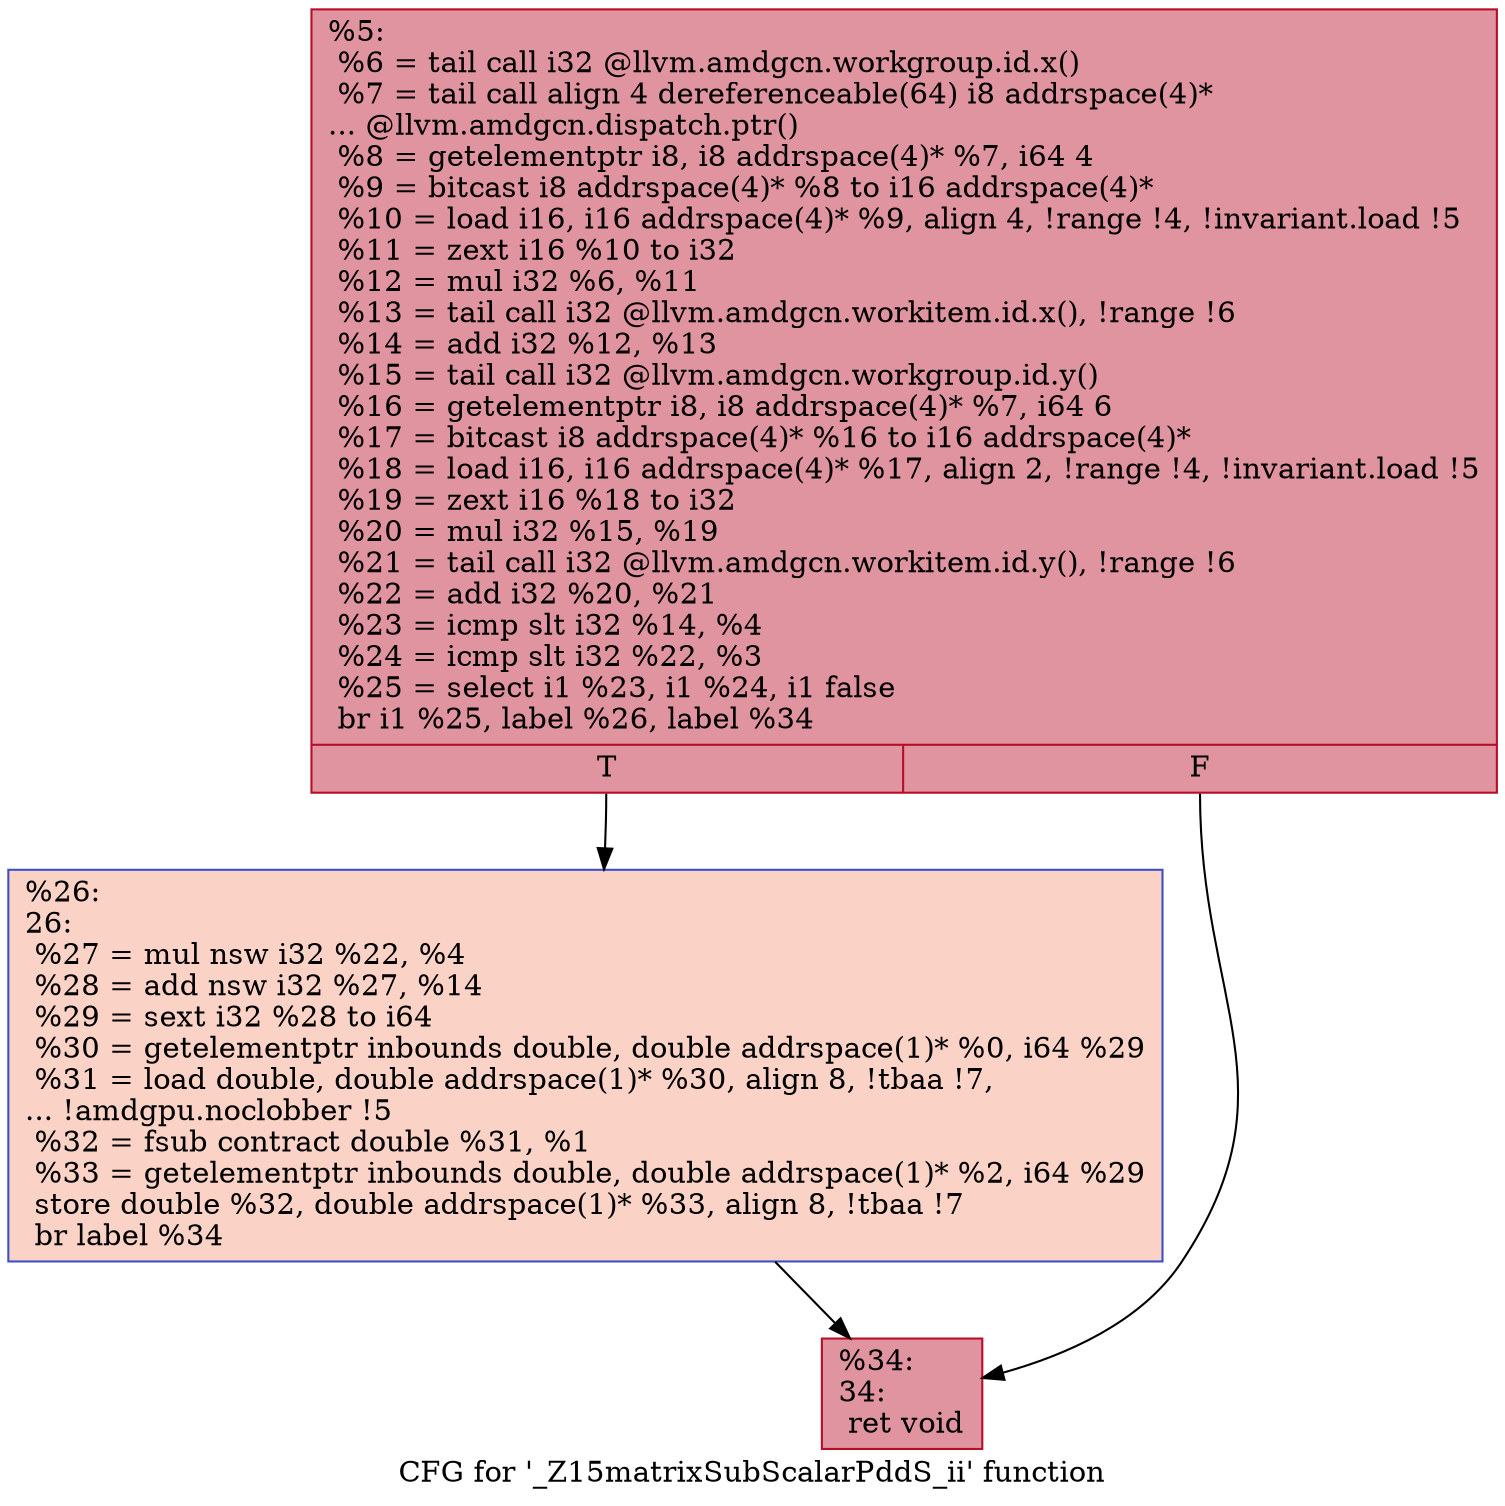 digraph "CFG for '_Z15matrixSubScalarPddS_ii' function" {
	label="CFG for '_Z15matrixSubScalarPddS_ii' function";

	Node0x5ad9400 [shape=record,color="#b70d28ff", style=filled, fillcolor="#b70d2870",label="{%5:\l  %6 = tail call i32 @llvm.amdgcn.workgroup.id.x()\l  %7 = tail call align 4 dereferenceable(64) i8 addrspace(4)*\l... @llvm.amdgcn.dispatch.ptr()\l  %8 = getelementptr i8, i8 addrspace(4)* %7, i64 4\l  %9 = bitcast i8 addrspace(4)* %8 to i16 addrspace(4)*\l  %10 = load i16, i16 addrspace(4)* %9, align 4, !range !4, !invariant.load !5\l  %11 = zext i16 %10 to i32\l  %12 = mul i32 %6, %11\l  %13 = tail call i32 @llvm.amdgcn.workitem.id.x(), !range !6\l  %14 = add i32 %12, %13\l  %15 = tail call i32 @llvm.amdgcn.workgroup.id.y()\l  %16 = getelementptr i8, i8 addrspace(4)* %7, i64 6\l  %17 = bitcast i8 addrspace(4)* %16 to i16 addrspace(4)*\l  %18 = load i16, i16 addrspace(4)* %17, align 2, !range !4, !invariant.load !5\l  %19 = zext i16 %18 to i32\l  %20 = mul i32 %15, %19\l  %21 = tail call i32 @llvm.amdgcn.workitem.id.y(), !range !6\l  %22 = add i32 %20, %21\l  %23 = icmp slt i32 %14, %4\l  %24 = icmp slt i32 %22, %3\l  %25 = select i1 %23, i1 %24, i1 false\l  br i1 %25, label %26, label %34\l|{<s0>T|<s1>F}}"];
	Node0x5ad9400:s0 -> Node0x5adce70;
	Node0x5ad9400:s1 -> Node0x5adcf00;
	Node0x5adce70 [shape=record,color="#3d50c3ff", style=filled, fillcolor="#f59c7d70",label="{%26:\l26:                                               \l  %27 = mul nsw i32 %22, %4\l  %28 = add nsw i32 %27, %14\l  %29 = sext i32 %28 to i64\l  %30 = getelementptr inbounds double, double addrspace(1)* %0, i64 %29\l  %31 = load double, double addrspace(1)* %30, align 8, !tbaa !7,\l... !amdgpu.noclobber !5\l  %32 = fsub contract double %31, %1\l  %33 = getelementptr inbounds double, double addrspace(1)* %2, i64 %29\l  store double %32, double addrspace(1)* %33, align 8, !tbaa !7\l  br label %34\l}"];
	Node0x5adce70 -> Node0x5adcf00;
	Node0x5adcf00 [shape=record,color="#b70d28ff", style=filled, fillcolor="#b70d2870",label="{%34:\l34:                                               \l  ret void\l}"];
}

